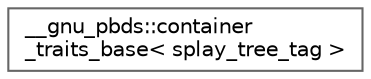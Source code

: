 digraph "Graphical Class Hierarchy"
{
 // LATEX_PDF_SIZE
  bgcolor="transparent";
  edge [fontname=Helvetica,fontsize=10,labelfontname=Helvetica,labelfontsize=10];
  node [fontname=Helvetica,fontsize=10,shape=box,height=0.2,width=0.4];
  rankdir="LR";
  Node0 [id="Node000000",label="__gnu_pbds::container\l_traits_base\< splay_tree_tag \>",height=0.2,width=0.4,color="grey40", fillcolor="white", style="filled",URL="$struct____gnu__pbds_1_1container__traits__base_3_01splay__tree__tag_01_4.html",tooltip="Specialization, splay tree."];
}

